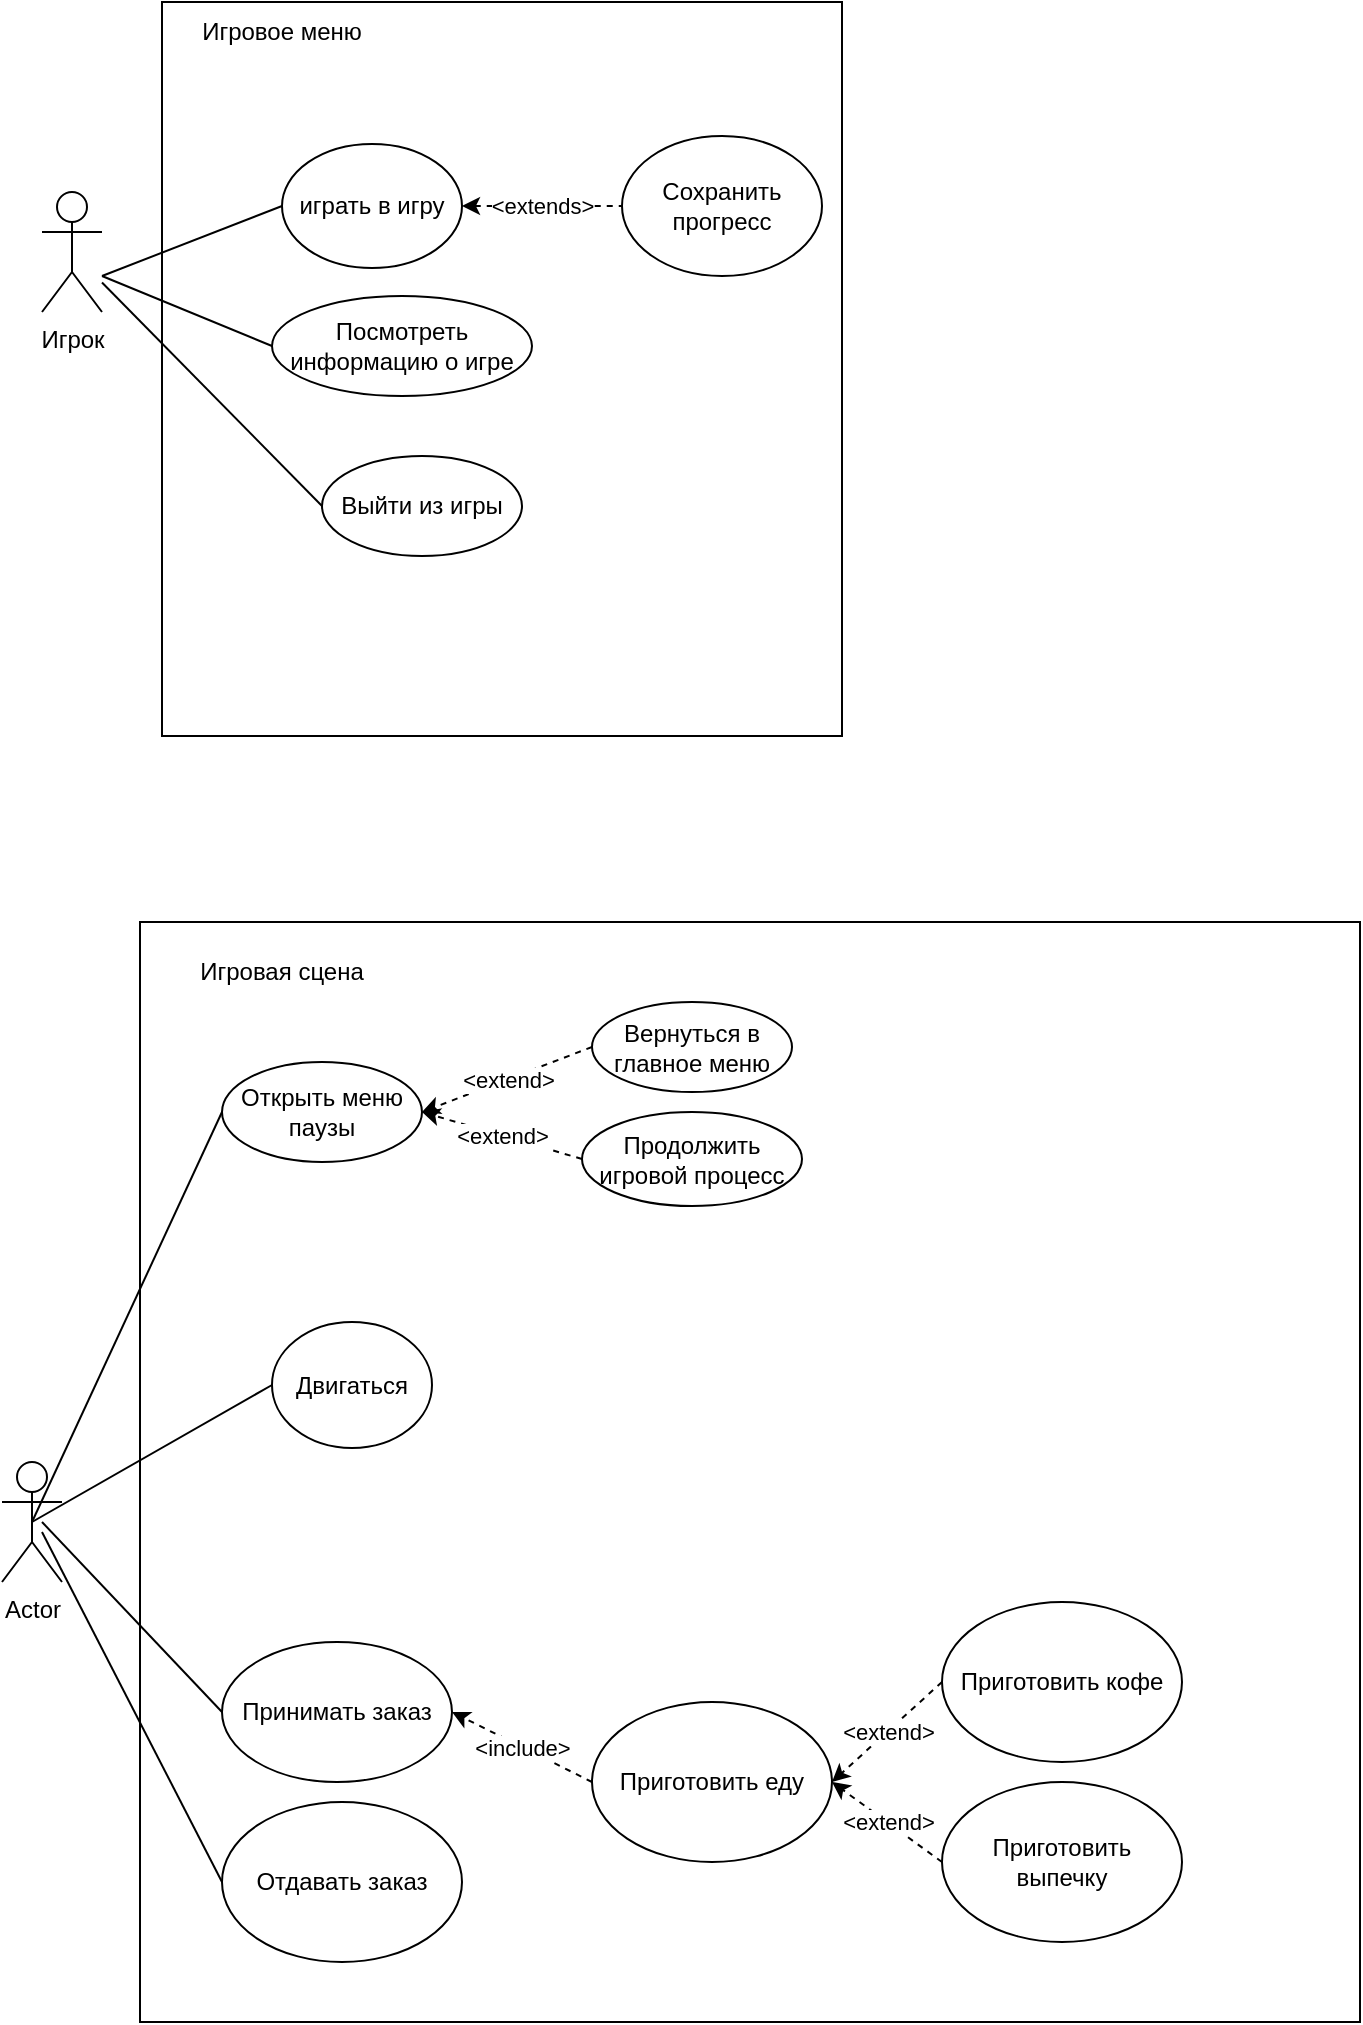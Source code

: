 <mxfile version="20.4.0" type="github" pages="3">
  <diagram id="C5RBs43oDa-KdzZeNtuy" name="Use-case">
    <mxGraphModel dx="1422" dy="794" grid="1" gridSize="10" guides="1" tooltips="1" connect="1" arrows="1" fold="1" page="1" pageScale="1" pageWidth="827" pageHeight="1169" math="0" shadow="0">
      <root>
        <mxCell id="WIyWlLk6GJQsqaUBKTNV-0" />
        <mxCell id="WIyWlLk6GJQsqaUBKTNV-1" parent="WIyWlLk6GJQsqaUBKTNV-0" />
        <mxCell id="Ne8jfRfgvsVxdE2lcxMV-0" value="Игрок" style="shape=umlActor;verticalLabelPosition=bottom;verticalAlign=top;html=1;outlineConnect=0;" parent="WIyWlLk6GJQsqaUBKTNV-1" vertex="1">
          <mxGeometry x="60" y="125" width="30" height="60" as="geometry" />
        </mxCell>
        <mxCell id="90OTyeDiw46A_I_kzMiP-0" value="" style="rounded=0;whiteSpace=wrap;html=1;" parent="WIyWlLk6GJQsqaUBKTNV-1" vertex="1">
          <mxGeometry x="120" y="30" width="340" height="367" as="geometry" />
        </mxCell>
        <mxCell id="90OTyeDiw46A_I_kzMiP-1" value="Игровое меню" style="text;html=1;strokeColor=none;fillColor=none;align=center;verticalAlign=middle;whiteSpace=wrap;rounded=0;" parent="WIyWlLk6GJQsqaUBKTNV-1" vertex="1">
          <mxGeometry x="120" y="30" width="120" height="30" as="geometry" />
        </mxCell>
        <mxCell id="90OTyeDiw46A_I_kzMiP-2" value="играть в игру" style="ellipse;whiteSpace=wrap;html=1;" parent="WIyWlLk6GJQsqaUBKTNV-1" vertex="1">
          <mxGeometry x="180" y="101" width="90" height="62" as="geometry" />
        </mxCell>
        <mxCell id="90OTyeDiw46A_I_kzMiP-3" value="&amp;lt;extends&amp;gt;" style="endArrow=none;html=1;rounded=0;exitX=1;exitY=0.5;exitDx=0;exitDy=0;dashed=1;endFill=0;startArrow=classic;startFill=1;" parent="WIyWlLk6GJQsqaUBKTNV-1" source="90OTyeDiw46A_I_kzMiP-2" target="90OTyeDiw46A_I_kzMiP-4" edge="1">
          <mxGeometry width="50" height="50" relative="1" as="geometry">
            <mxPoint x="380" y="247" as="sourcePoint" />
            <mxPoint x="430" y="197" as="targetPoint" />
          </mxGeometry>
        </mxCell>
        <mxCell id="90OTyeDiw46A_I_kzMiP-4" value="Сохранить прогресс" style="ellipse;whiteSpace=wrap;html=1;" parent="WIyWlLk6GJQsqaUBKTNV-1" vertex="1">
          <mxGeometry x="350" y="97" width="100" height="70" as="geometry" />
        </mxCell>
        <mxCell id="90OTyeDiw46A_I_kzMiP-5" value="Выйти из игры" style="ellipse;whiteSpace=wrap;html=1;" parent="WIyWlLk6GJQsqaUBKTNV-1" vertex="1">
          <mxGeometry x="200" y="257" width="100" height="50" as="geometry" />
        </mxCell>
        <mxCell id="Qqe8NDLmLsVqNLctiIEd-0" value="" style="endArrow=none;html=1;rounded=0;entryX=0;entryY=0.5;entryDx=0;entryDy=0;endFill=0;" parent="WIyWlLk6GJQsqaUBKTNV-1" source="Ne8jfRfgvsVxdE2lcxMV-0" target="90OTyeDiw46A_I_kzMiP-5" edge="1">
          <mxGeometry width="50" height="50" relative="1" as="geometry">
            <mxPoint x="250" y="247" as="sourcePoint" />
            <mxPoint x="300" y="197" as="targetPoint" />
          </mxGeometry>
        </mxCell>
        <mxCell id="Qqe8NDLmLsVqNLctiIEd-3" value="" style="endArrow=none;html=1;rounded=0;entryX=0;entryY=0.5;entryDx=0;entryDy=0;" parent="WIyWlLk6GJQsqaUBKTNV-1" target="90OTyeDiw46A_I_kzMiP-2" edge="1">
          <mxGeometry width="50" height="50" relative="1" as="geometry">
            <mxPoint x="90" y="167" as="sourcePoint" />
            <mxPoint x="300" y="197" as="targetPoint" />
          </mxGeometry>
        </mxCell>
        <mxCell id="Qqe8NDLmLsVqNLctiIEd-4" value="Посмотреть информацию о игре" style="ellipse;whiteSpace=wrap;html=1;" parent="WIyWlLk6GJQsqaUBKTNV-1" vertex="1">
          <mxGeometry x="175" y="177" width="130" height="50" as="geometry" />
        </mxCell>
        <mxCell id="Qqe8NDLmLsVqNLctiIEd-5" value="" style="endArrow=none;html=1;rounded=0;entryX=0;entryY=0.5;entryDx=0;entryDy=0;" parent="WIyWlLk6GJQsqaUBKTNV-1" target="Qqe8NDLmLsVqNLctiIEd-4" edge="1">
          <mxGeometry width="50" height="50" relative="1" as="geometry">
            <mxPoint x="90" y="167" as="sourcePoint" />
            <mxPoint x="300" y="187" as="targetPoint" />
          </mxGeometry>
        </mxCell>
        <mxCell id="Qqe8NDLmLsVqNLctiIEd-6" value="Actor" style="shape=umlActor;verticalLabelPosition=bottom;verticalAlign=top;html=1;outlineConnect=0;" parent="WIyWlLk6GJQsqaUBKTNV-1" vertex="1">
          <mxGeometry x="40" y="760" width="30" height="60" as="geometry" />
        </mxCell>
        <mxCell id="Qqe8NDLmLsVqNLctiIEd-7" value="" style="rounded=0;whiteSpace=wrap;html=1;" parent="WIyWlLk6GJQsqaUBKTNV-1" vertex="1">
          <mxGeometry x="109" y="490" width="610" height="550" as="geometry" />
        </mxCell>
        <mxCell id="Qqe8NDLmLsVqNLctiIEd-8" value="Игровая сцена" style="text;html=1;strokeColor=none;fillColor=none;align=center;verticalAlign=middle;whiteSpace=wrap;rounded=0;" parent="WIyWlLk6GJQsqaUBKTNV-1" vertex="1">
          <mxGeometry x="130" y="500" width="100" height="30" as="geometry" />
        </mxCell>
        <mxCell id="Qqe8NDLmLsVqNLctiIEd-10" value="Открыть меню паузы" style="ellipse;whiteSpace=wrap;html=1;" parent="WIyWlLk6GJQsqaUBKTNV-1" vertex="1">
          <mxGeometry x="150" y="560" width="100" height="50" as="geometry" />
        </mxCell>
        <mxCell id="Qqe8NDLmLsVqNLctiIEd-11" value="Продолжить игровой процесс" style="ellipse;whiteSpace=wrap;html=1;" parent="WIyWlLk6GJQsqaUBKTNV-1" vertex="1">
          <mxGeometry x="330" y="585" width="110" height="47" as="geometry" />
        </mxCell>
        <mxCell id="Qqe8NDLmLsVqNLctiIEd-12" value="Вернуться в главное меню" style="ellipse;whiteSpace=wrap;html=1;" parent="WIyWlLk6GJQsqaUBKTNV-1" vertex="1">
          <mxGeometry x="335" y="530" width="100" height="45" as="geometry" />
        </mxCell>
        <mxCell id="Qqe8NDLmLsVqNLctiIEd-13" value="Двигаться" style="ellipse;whiteSpace=wrap;html=1;" parent="WIyWlLk6GJQsqaUBKTNV-1" vertex="1">
          <mxGeometry x="175" y="690" width="80" height="63" as="geometry" />
        </mxCell>
        <mxCell id="Qqe8NDLmLsVqNLctiIEd-17" value="Принимать заказ" style="ellipse;whiteSpace=wrap;html=1;" parent="WIyWlLk6GJQsqaUBKTNV-1" vertex="1">
          <mxGeometry x="150" y="850" width="115" height="70" as="geometry" />
        </mxCell>
        <mxCell id="Qqe8NDLmLsVqNLctiIEd-20" value="Отдавать заказ" style="ellipse;whiteSpace=wrap;html=1;" parent="WIyWlLk6GJQsqaUBKTNV-1" vertex="1">
          <mxGeometry x="150" y="930" width="120" height="80" as="geometry" />
        </mxCell>
        <mxCell id="Qqe8NDLmLsVqNLctiIEd-21" value="Приготовить еду" style="ellipse;whiteSpace=wrap;html=1;" parent="WIyWlLk6GJQsqaUBKTNV-1" vertex="1">
          <mxGeometry x="335" y="880" width="120" height="80" as="geometry" />
        </mxCell>
        <mxCell id="Qqe8NDLmLsVqNLctiIEd-22" value="Приготовить кофе" style="ellipse;whiteSpace=wrap;html=1;" parent="WIyWlLk6GJQsqaUBKTNV-1" vertex="1">
          <mxGeometry x="510" y="830" width="120" height="80" as="geometry" />
        </mxCell>
        <mxCell id="Qqe8NDLmLsVqNLctiIEd-23" value="Приготовить выпечку" style="ellipse;whiteSpace=wrap;html=1;" parent="WIyWlLk6GJQsqaUBKTNV-1" vertex="1">
          <mxGeometry x="510" y="920" width="120" height="80" as="geometry" />
        </mxCell>
        <mxCell id="Qqe8NDLmLsVqNLctiIEd-29" value="&amp;lt;extend&amp;gt;" style="endArrow=classic;html=1;rounded=0;dashed=1;entryX=1;entryY=0.5;entryDx=0;entryDy=0;exitX=0;exitY=0.5;exitDx=0;exitDy=0;" parent="WIyWlLk6GJQsqaUBKTNV-1" source="Qqe8NDLmLsVqNLctiIEd-12" target="Qqe8NDLmLsVqNLctiIEd-10" edge="1">
          <mxGeometry width="50" height="50" relative="1" as="geometry">
            <mxPoint x="360" y="610" as="sourcePoint" />
            <mxPoint x="410" y="560" as="targetPoint" />
          </mxGeometry>
        </mxCell>
        <mxCell id="Qqe8NDLmLsVqNLctiIEd-31" value="&amp;lt;extend&amp;gt;" style="endArrow=classic;html=1;rounded=0;dashed=1;entryX=1;entryY=0.5;entryDx=0;entryDy=0;exitX=0;exitY=0.5;exitDx=0;exitDy=0;" parent="WIyWlLk6GJQsqaUBKTNV-1" source="Qqe8NDLmLsVqNLctiIEd-11" target="Qqe8NDLmLsVqNLctiIEd-10" edge="1">
          <mxGeometry width="50" height="50" relative="1" as="geometry">
            <mxPoint x="340" y="700" as="sourcePoint" />
            <mxPoint x="390" y="650" as="targetPoint" />
          </mxGeometry>
        </mxCell>
        <mxCell id="Qqe8NDLmLsVqNLctiIEd-35" value="&amp;lt;extend&amp;gt;" style="endArrow=classic;html=1;rounded=0;dashed=1;exitX=0;exitY=0.5;exitDx=0;exitDy=0;entryX=1;entryY=0.5;entryDx=0;entryDy=0;" parent="WIyWlLk6GJQsqaUBKTNV-1" source="Qqe8NDLmLsVqNLctiIEd-22" target="Qqe8NDLmLsVqNLctiIEd-21" edge="1">
          <mxGeometry width="50" height="50" relative="1" as="geometry">
            <mxPoint x="360" y="940" as="sourcePoint" />
            <mxPoint x="410" y="890" as="targetPoint" />
          </mxGeometry>
        </mxCell>
        <mxCell id="Qqe8NDLmLsVqNLctiIEd-36" value="&amp;lt;extend&amp;gt;" style="endArrow=classic;html=1;rounded=0;dashed=1;exitX=0;exitY=0.5;exitDx=0;exitDy=0;entryX=1;entryY=0.5;entryDx=0;entryDy=0;" parent="WIyWlLk6GJQsqaUBKTNV-1" source="Qqe8NDLmLsVqNLctiIEd-23" target="Qqe8NDLmLsVqNLctiIEd-21" edge="1">
          <mxGeometry width="50" height="50" relative="1" as="geometry">
            <mxPoint x="360" y="940" as="sourcePoint" />
            <mxPoint x="410" y="890" as="targetPoint" />
          </mxGeometry>
        </mxCell>
        <mxCell id="Qqe8NDLmLsVqNLctiIEd-37" value="&amp;lt;include&amp;gt;" style="endArrow=classic;html=1;rounded=0;dashed=1;exitX=0;exitY=0.5;exitDx=0;exitDy=0;entryX=1;entryY=0.5;entryDx=0;entryDy=0;" parent="WIyWlLk6GJQsqaUBKTNV-1" source="Qqe8NDLmLsVqNLctiIEd-21" target="Qqe8NDLmLsVqNLctiIEd-17" edge="1">
          <mxGeometry width="50" height="50" relative="1" as="geometry">
            <mxPoint x="360" y="940" as="sourcePoint" />
            <mxPoint x="410" y="890" as="targetPoint" />
          </mxGeometry>
        </mxCell>
        <mxCell id="Qqe8NDLmLsVqNLctiIEd-40" value="" style="endArrow=none;html=1;rounded=0;exitX=0.5;exitY=0.5;exitDx=0;exitDy=0;exitPerimeter=0;entryX=0;entryY=0.5;entryDx=0;entryDy=0;" parent="WIyWlLk6GJQsqaUBKTNV-1" source="Qqe8NDLmLsVqNLctiIEd-6" target="Qqe8NDLmLsVqNLctiIEd-10" edge="1">
          <mxGeometry width="50" height="50" relative="1" as="geometry">
            <mxPoint x="420" y="840" as="sourcePoint" />
            <mxPoint x="470" y="790" as="targetPoint" />
          </mxGeometry>
        </mxCell>
        <mxCell id="Qqe8NDLmLsVqNLctiIEd-41" value="" style="endArrow=none;html=1;rounded=0;exitX=0.5;exitY=0.5;exitDx=0;exitDy=0;exitPerimeter=0;entryX=0;entryY=0.5;entryDx=0;entryDy=0;" parent="WIyWlLk6GJQsqaUBKTNV-1" source="Qqe8NDLmLsVqNLctiIEd-6" target="Qqe8NDLmLsVqNLctiIEd-13" edge="1">
          <mxGeometry width="50" height="50" relative="1" as="geometry">
            <mxPoint x="420" y="840" as="sourcePoint" />
            <mxPoint x="470" y="790" as="targetPoint" />
          </mxGeometry>
        </mxCell>
        <mxCell id="Qqe8NDLmLsVqNLctiIEd-42" value="" style="endArrow=none;html=1;rounded=0;entryX=0;entryY=0.5;entryDx=0;entryDy=0;" parent="WIyWlLk6GJQsqaUBKTNV-1" target="Qqe8NDLmLsVqNLctiIEd-17" edge="1">
          <mxGeometry width="50" height="50" relative="1" as="geometry">
            <mxPoint x="60" y="790" as="sourcePoint" />
            <mxPoint x="470" y="790" as="targetPoint" />
          </mxGeometry>
        </mxCell>
        <mxCell id="Qqe8NDLmLsVqNLctiIEd-43" value="" style="endArrow=none;html=1;rounded=0;entryX=0;entryY=0.5;entryDx=0;entryDy=0;" parent="WIyWlLk6GJQsqaUBKTNV-1" target="Qqe8NDLmLsVqNLctiIEd-20" edge="1">
          <mxGeometry width="50" height="50" relative="1" as="geometry">
            <mxPoint x="60" y="795" as="sourcePoint" />
            <mxPoint x="110" y="745" as="targetPoint" />
          </mxGeometry>
        </mxCell>
      </root>
    </mxGraphModel>
  </diagram>
  <diagram id="HnUnrX7rn5Hr6e7uyCX0" name="Диаграмма последовательностей">
    <mxGraphModel dx="1422" dy="794" grid="1" gridSize="10" guides="1" tooltips="1" connect="1" arrows="1" fold="1" page="1" pageScale="1" pageWidth="827" pageHeight="1169" math="0" shadow="0">
      <root>
        <mxCell id="0" />
        <mxCell id="1" parent="0" />
        <mxCell id="hGnPdzImt7GURPPLnv8p-1" value="player: Player" style="rounded=0;whiteSpace=wrap;html=1;" parent="1" vertex="1">
          <mxGeometry x="90" y="10" width="100" height="50" as="geometry" />
        </mxCell>
        <mxCell id="hGnPdzImt7GURPPLnv8p-2" value="gui: GameMenu" style="rounded=0;whiteSpace=wrap;html=1;" parent="1" vertex="1">
          <mxGeometry x="310" y="10" width="120" height="50" as="geometry" />
        </mxCell>
        <mxCell id="hGnPdzImt7GURPPLnv8p-3" value="data: Provider" style="rounded=0;whiteSpace=wrap;html=1;" parent="1" vertex="1">
          <mxGeometry x="827" y="10" width="120" height="50" as="geometry" />
        </mxCell>
        <mxCell id="hGnPdzImt7GURPPLnv8p-5" value="" style="endArrow=none;dashed=1;html=1;rounded=0;entryX=0.5;entryY=1;entryDx=0;entryDy=0;" parent="1" target="hGnPdzImt7GURPPLnv8p-1" edge="1">
          <mxGeometry width="50" height="50" relative="1" as="geometry">
            <mxPoint x="140" y="720" as="sourcePoint" />
            <mxPoint x="440" y="280" as="targetPoint" />
          </mxGeometry>
        </mxCell>
        <mxCell id="hGnPdzImt7GURPPLnv8p-6" value="" style="endArrow=none;dashed=1;html=1;rounded=0;entryX=0.5;entryY=1;entryDx=0;entryDy=0;startArrow=none;" parent="1" source="hGnPdzImt7GURPPLnv8p-10" edge="1">
          <mxGeometry width="50" height="50" relative="1" as="geometry">
            <mxPoint x="886.5" y="510" as="sourcePoint" />
            <mxPoint x="886.5" y="60" as="targetPoint" />
          </mxGeometry>
        </mxCell>
        <mxCell id="hGnPdzImt7GURPPLnv8p-7" value="" style="endArrow=none;dashed=1;html=1;rounded=0;entryX=0.5;entryY=1;entryDx=0;entryDy=0;" parent="1" target="hGnPdzImt7GURPPLnv8p-2" edge="1">
          <mxGeometry width="50" height="50" relative="1" as="geometry">
            <mxPoint x="370" y="710" as="sourcePoint" />
            <mxPoint x="369.5" y="70" as="targetPoint" />
          </mxGeometry>
        </mxCell>
        <mxCell id="hGnPdzImt7GURPPLnv8p-8" value="" style="rounded=0;whiteSpace=wrap;html=1;" parent="1" vertex="1">
          <mxGeometry x="125" y="80" width="30" height="400" as="geometry" />
        </mxCell>
        <mxCell id="hGnPdzImt7GURPPLnv8p-10" value="" style="rounded=0;whiteSpace=wrap;html=1;" parent="1" vertex="1">
          <mxGeometry x="877" y="160" width="20" height="50" as="geometry" />
        </mxCell>
        <mxCell id="hGnPdzImt7GURPPLnv8p-11" value="" style="endArrow=none;dashed=1;html=1;rounded=0;entryX=0.5;entryY=1;entryDx=0;entryDy=0;startArrow=none;" parent="1" source="wieTnfwfSt6Gf1IbfCgy-33" target="hGnPdzImt7GURPPLnv8p-10" edge="1">
          <mxGeometry width="50" height="50" relative="1" as="geometry">
            <mxPoint x="887" y="620" as="sourcePoint" />
            <mxPoint x="886.5" y="60" as="targetPoint" />
          </mxGeometry>
        </mxCell>
        <mxCell id="hGnPdzImt7GURPPLnv8p-13" value="" style="rounded=0;whiteSpace=wrap;html=1;" parent="1" vertex="1">
          <mxGeometry x="360" y="90" width="20" height="350" as="geometry" />
        </mxCell>
        <mxCell id="hGnPdzImt7GURPPLnv8p-14" value="1.1: InitMain()" style="endArrow=classic;html=1;rounded=0;edgeStyle=orthogonalEdgeStyle;" parent="1" target="hGnPdzImt7GURPPLnv8p-13" edge="1">
          <mxGeometry width="50" height="50" relative="1" as="geometry">
            <mxPoint x="380" y="125" as="sourcePoint" />
            <mxPoint x="300" y="230" as="targetPoint" />
            <Array as="points">
              <mxPoint x="380" y="125" />
              <mxPoint x="410" y="125" />
              <mxPoint x="410" y="145" />
            </Array>
          </mxGeometry>
        </mxCell>
        <mxCell id="wieTnfwfSt6Gf1IbfCgy-6" value="&amp;nbsp;LoadNewGame()" style="endArrow=classic;html=1;rounded=0;entryX=0.957;entryY=0.18;entryDx=0;entryDy=0;entryPerimeter=0;exitX=-0.014;exitY=0.587;exitDx=0;exitDy=0;exitPerimeter=0;" parent="1" source="wieTnfwfSt6Gf1IbfCgy-5" target="wieTnfwfSt6Gf1IbfCgy-38" edge="1">
          <mxGeometry y="1" width="50" height="50" relative="1" as="geometry">
            <mxPoint x="860" y="519.29" as="sourcePoint" />
            <mxPoint x="740" y="519.29" as="targetPoint" />
            <mxPoint as="offset" />
          </mxGeometry>
        </mxCell>
        <mxCell id="wieTnfwfSt6Gf1IbfCgy-9" value="" style="endArrow=classic;html=1;rounded=0;exitX=1;exitY=0.196;exitDx=0;exitDy=0;exitPerimeter=0;entryX=-0.083;entryY=0.198;entryDx=0;entryDy=0;entryPerimeter=0;" parent="1" source="hGnPdzImt7GURPPLnv8p-8" target="hGnPdzImt7GURPPLnv8p-13" edge="1">
          <mxGeometry width="50" height="50" relative="1" as="geometry">
            <mxPoint x="170" y="160" as="sourcePoint" />
            <mxPoint x="340" y="170" as="targetPoint" />
          </mxGeometry>
        </mxCell>
        <mxCell id="wieTnfwfSt6Gf1IbfCgy-10" value="ClickOnInformationButtom" style="edgeLabel;html=1;align=center;verticalAlign=middle;resizable=0;points=[];" parent="wieTnfwfSt6Gf1IbfCgy-9" vertex="1" connectable="0">
          <mxGeometry x="-0.335" y="3" relative="1" as="geometry">
            <mxPoint x="26" y="-4" as="offset" />
          </mxGeometry>
        </mxCell>
        <mxCell id="wieTnfwfSt6Gf1IbfCgy-15" value="gui: InfotmationAboutGame" style="rounded=0;whiteSpace=wrap;html=1;fillStyle=auto;" parent="1" vertex="1">
          <mxGeometry x="460" y="10" width="150" height="50" as="geometry" />
        </mxCell>
        <mxCell id="wieTnfwfSt6Gf1IbfCgy-16" value="gui: GameInterface" style="rounded=0;whiteSpace=wrap;html=1;fillStyle=auto;" parent="1" vertex="1">
          <mxGeometry x="640" y="10" width="150" height="50" as="geometry" />
        </mxCell>
        <mxCell id="wieTnfwfSt6Gf1IbfCgy-17" value="" style="endArrow=none;dashed=1;html=1;rounded=0;entryX=0.5;entryY=1;entryDx=0;entryDy=0;startArrow=none;" parent="1" source="wieTnfwfSt6Gf1IbfCgy-38" target="wieTnfwfSt6Gf1IbfCgy-16" edge="1">
          <mxGeometry width="50" height="50" relative="1" as="geometry">
            <mxPoint x="720" y="720" as="sourcePoint" />
            <mxPoint x="620" y="200" as="targetPoint" />
          </mxGeometry>
        </mxCell>
        <mxCell id="wieTnfwfSt6Gf1IbfCgy-18" value="" style="endArrow=none;dashed=1;html=1;rounded=0;entryX=0.5;entryY=1;entryDx=0;entryDy=0;startArrow=none;" parent="1" source="wieTnfwfSt6Gf1IbfCgy-19" target="wieTnfwfSt6Gf1IbfCgy-15" edge="1">
          <mxGeometry width="50" height="50" relative="1" as="geometry">
            <mxPoint x="535" y="520.762" as="sourcePoint" />
            <mxPoint x="620" y="230" as="targetPoint" />
          </mxGeometry>
        </mxCell>
        <mxCell id="wieTnfwfSt6Gf1IbfCgy-19" value="" style="rounded=0;whiteSpace=wrap;html=1;fillStyle=auto;" parent="1" vertex="1">
          <mxGeometry x="525" y="195" width="20" height="100" as="geometry" />
        </mxCell>
        <mxCell id="wieTnfwfSt6Gf1IbfCgy-20" value="" style="endArrow=none;dashed=1;html=1;rounded=0;entryX=0.5;entryY=1;entryDx=0;entryDy=0;" parent="1" target="wieTnfwfSt6Gf1IbfCgy-19" edge="1">
          <mxGeometry width="50" height="50" relative="1" as="geometry">
            <mxPoint x="535" y="720" as="sourcePoint" />
            <mxPoint x="535" y="60" as="targetPoint" />
          </mxGeometry>
        </mxCell>
        <mxCell id="wieTnfwfSt6Gf1IbfCgy-12" value="onInformationButtomPressed" style="endArrow=classic;html=1;rounded=0;exitX=0.995;exitY=0.245;exitDx=0;exitDy=0;entryX=0;entryY=0.25;entryDx=0;entryDy=0;exitPerimeter=0;" parent="1" source="hGnPdzImt7GURPPLnv8p-13" target="hGnPdzImt7GURPPLnv8p-10" edge="1">
          <mxGeometry width="50" height="50" relative="1" as="geometry">
            <mxPoint x="390" y="190" as="sourcePoint" />
            <mxPoint x="870" y="178" as="targetPoint" />
            <mxPoint as="offset" />
          </mxGeometry>
        </mxCell>
        <mxCell id="wieTnfwfSt6Gf1IbfCgy-21" value="" style="endArrow=classic;html=1;rounded=0;exitX=0;exitY=0.796;exitDx=0;exitDy=0;entryX=1.049;entryY=0.05;entryDx=0;entryDy=0;entryPerimeter=0;exitPerimeter=0;dashed=1;" parent="1" source="hGnPdzImt7GURPPLnv8p-10" target="wieTnfwfSt6Gf1IbfCgy-19" edge="1">
          <mxGeometry width="50" height="50" relative="1" as="geometry">
            <mxPoint x="870" y="200" as="sourcePoint" />
            <mxPoint x="540" y="210" as="targetPoint" />
          </mxGeometry>
        </mxCell>
        <mxCell id="wieTnfwfSt6Gf1IbfCgy-22" value="UpdateGUI" style="edgeLabel;html=1;align=center;verticalAlign=middle;resizable=0;points=[];" parent="wieTnfwfSt6Gf1IbfCgy-21" vertex="1" connectable="0">
          <mxGeometry x="-0.19" y="4" relative="1" as="geometry">
            <mxPoint x="-73" as="offset" />
          </mxGeometry>
        </mxCell>
        <mxCell id="wieTnfwfSt6Gf1IbfCgy-23" value="ClickOnCloseButtom" style="endArrow=classic;html=1;rounded=0;exitX=0.99;exitY=0.368;exitDx=0;exitDy=0;exitPerimeter=0;entryX=-0.014;entryY=0.338;entryDx=0;entryDy=0;entryPerimeter=0;" parent="1" source="hGnPdzImt7GURPPLnv8p-8" target="wieTnfwfSt6Gf1IbfCgy-19" edge="1">
          <mxGeometry x="-0.131" y="10" width="50" height="50" relative="1" as="geometry">
            <mxPoint x="160" y="230" as="sourcePoint" />
            <mxPoint x="520" y="230" as="targetPoint" />
            <mxPoint as="offset" />
          </mxGeometry>
        </mxCell>
        <mxCell id="wieTnfwfSt6Gf1IbfCgy-24" value="OnCloseButtomPressed" style="endArrow=classic;html=1;rounded=0;exitX=0.936;exitY=0.448;exitDx=0;exitDy=0;exitPerimeter=0;entryX=-0.088;entryY=0.081;entryDx=0;entryDy=0;entryPerimeter=0;" parent="1" source="wieTnfwfSt6Gf1IbfCgy-19" target="wieTnfwfSt6Gf1IbfCgy-33" edge="1">
          <mxGeometry width="50" height="50" relative="1" as="geometry">
            <mxPoint x="400" y="250" as="sourcePoint" />
            <mxPoint x="860" y="250" as="targetPoint" />
          </mxGeometry>
        </mxCell>
        <mxCell id="wieTnfwfSt6Gf1IbfCgy-25" value="Update GUI" style="endArrow=classic;html=1;rounded=0;entryX=1.041;entryY=0.484;entryDx=0;entryDy=0;entryPerimeter=0;dashed=1;" parent="1" target="hGnPdzImt7GURPPLnv8p-13" edge="1">
          <mxGeometry width="50" height="50" relative="1" as="geometry">
            <mxPoint x="877" y="260" as="sourcePoint" />
            <mxPoint x="477" y="260" as="targetPoint" />
          </mxGeometry>
        </mxCell>
        <mxCell id="wieTnfwfSt6Gf1IbfCgy-27" value="ClickOnStartGameButtom" style="endArrow=classic;html=1;rounded=0;entryX=-0.05;entryY=0.659;entryDx=0;entryDy=0;entryPerimeter=0;exitX=0.997;exitY=0.6;exitDx=0;exitDy=0;exitPerimeter=0;" parent="1" source="hGnPdzImt7GURPPLnv8p-8" target="hGnPdzImt7GURPPLnv8p-13" edge="1">
          <mxGeometry width="50" height="50" relative="1" as="geometry">
            <mxPoint x="160" y="320" as="sourcePoint" />
            <mxPoint x="330" y="410" as="targetPoint" />
          </mxGeometry>
        </mxCell>
        <mxCell id="wieTnfwfSt6Gf1IbfCgy-29" value="OnStartGameButtomPressed" style="endArrow=classic;html=1;rounded=0;entryX=-0.067;entryY=0.092;entryDx=0;entryDy=0;entryPerimeter=0;" parent="1" target="wieTnfwfSt6Gf1IbfCgy-5" edge="1">
          <mxGeometry width="50" height="50" relative="1" as="geometry">
            <mxPoint x="380" y="339.64" as="sourcePoint" />
            <mxPoint x="830" y="339.64" as="targetPoint" />
          </mxGeometry>
        </mxCell>
        <mxCell id="wieTnfwfSt6Gf1IbfCgy-31" value="LoadGameWithRecorders()" style="endArrow=classic;html=1;rounded=0;exitX=-0.043;exitY=0.908;exitDx=0;exitDy=0;exitPerimeter=0;entryX=0.976;entryY=0.663;entryDx=0;entryDy=0;entryPerimeter=0;" parent="1" source="wieTnfwfSt6Gf1IbfCgy-5" target="wieTnfwfSt6Gf1IbfCgy-38" edge="1">
          <mxGeometry width="50" height="50" relative="1" as="geometry">
            <mxPoint x="860" y="600" as="sourcePoint" />
            <mxPoint x="730" y="600" as="targetPoint" />
            <mxPoint as="offset" />
          </mxGeometry>
        </mxCell>
        <mxCell id="wieTnfwfSt6Gf1IbfCgy-32" value="Запуск приложения" style="text;html=1;strokeColor=none;fillColor=none;align=center;verticalAlign=middle;whiteSpace=wrap;rounded=0;fillStyle=auto;" parent="1" vertex="1">
          <mxGeometry x="20" y="10" width="40" height="30" as="geometry" />
        </mxCell>
        <mxCell id="wieTnfwfSt6Gf1IbfCgy-33" value="" style="rounded=0;whiteSpace=wrap;html=1;fillStyle=auto;" parent="1" vertex="1">
          <mxGeometry x="877" y="235" width="20" height="60" as="geometry" />
        </mxCell>
        <mxCell id="wieTnfwfSt6Gf1IbfCgy-34" value="" style="endArrow=none;dashed=1;html=1;rounded=0;entryX=0.5;entryY=1;entryDx=0;entryDy=0;" parent="1" target="wieTnfwfSt6Gf1IbfCgy-33" edge="1">
          <mxGeometry width="50" height="50" relative="1" as="geometry">
            <mxPoint x="887" y="620" as="sourcePoint" />
            <mxPoint x="886" y="220" as="targetPoint" />
            <Array as="points">
              <mxPoint x="887" y="350" />
            </Array>
          </mxGeometry>
        </mxCell>
        <mxCell id="wieTnfwfSt6Gf1IbfCgy-5" value="" style="rounded=0;whiteSpace=wrap;html=1;fillStyle=auto;" parent="1" vertex="1">
          <mxGeometry x="877" y="310" width="20" height="320" as="geometry" />
        </mxCell>
        <mxCell id="wieTnfwfSt6Gf1IbfCgy-37" value="GameStartedCheck()" style="endArrow=classic;html=1;rounded=0;edgeStyle=orthogonalEdgeStyle;" parent="1" target="wieTnfwfSt6Gf1IbfCgy-5" edge="1">
          <mxGeometry x="-0.101" y="-60" width="50" height="50" relative="1" as="geometry">
            <mxPoint x="874" y="400" as="sourcePoint" />
            <mxPoint x="810" y="420" as="targetPoint" />
            <Array as="points">
              <mxPoint x="840" y="400" />
              <mxPoint x="840" y="429" />
            </Array>
            <mxPoint as="offset" />
          </mxGeometry>
        </mxCell>
        <mxCell id="wieTnfwfSt6Gf1IbfCgy-38" value="" style="rounded=0;whiteSpace=wrap;html=1;fillStyle=auto;" parent="1" vertex="1">
          <mxGeometry x="705" y="460" width="20" height="210" as="geometry" />
        </mxCell>
        <mxCell id="wieTnfwfSt6Gf1IbfCgy-39" value="" style="endArrow=none;dashed=1;html=1;rounded=0;entryX=0.5;entryY=1;entryDx=0;entryDy=0;" parent="1" target="wieTnfwfSt6Gf1IbfCgy-38" edge="1">
          <mxGeometry width="50" height="50" relative="1" as="geometry">
            <mxPoint x="715" y="740" as="sourcePoint" />
            <mxPoint x="715" y="60" as="targetPoint" />
          </mxGeometry>
        </mxCell>
        <mxCell id="wieTnfwfSt6Gf1IbfCgy-40" value="" style="rounded=0;whiteSpace=wrap;html=1;fillStyle=cross-hatch;" parent="1" vertex="1">
          <mxGeometry x="620" y="450" width="310" height="230" as="geometry" />
        </mxCell>
        <mxCell id="wieTnfwfSt6Gf1IbfCgy-41" value="" style="endArrow=none;dashed=1;html=1;rounded=0;entryX=1;entryY=0.5;entryDx=0;entryDy=0;exitX=0;exitY=0.5;exitDx=0;exitDy=0;" parent="1" source="wieTnfwfSt6Gf1IbfCgy-40" target="wieTnfwfSt6Gf1IbfCgy-40" edge="1">
          <mxGeometry width="50" height="50" relative="1" as="geometry">
            <mxPoint x="380" y="400" as="sourcePoint" />
            <mxPoint x="430" y="350" as="targetPoint" />
          </mxGeometry>
        </mxCell>
        <mxCell id="wieTnfwfSt6Gf1IbfCgy-42" value="alt" style="rounded=0;whiteSpace=wrap;html=1;fillStyle=auto;" parent="1" vertex="1">
          <mxGeometry x="620" y="450" width="60" height="30" as="geometry" />
        </mxCell>
        <mxCell id="wieTnfwfSt6Gf1IbfCgy-44" value="" style="endArrow=none;dashed=1;html=1;rounded=0;entryX=0;entryY=0.25;entryDx=0;entryDy=0;exitX=0;exitY=0;exitDx=230;exitDy=30;exitPerimeter=0;" parent="1" source="wieTnfwfSt6Gf1IbfCgy-2" target="wieTnfwfSt6Gf1IbfCgy-40" edge="1">
          <mxGeometry width="50" height="50" relative="1" as="geometry">
            <mxPoint x="380" y="400" as="sourcePoint" />
            <mxPoint x="430" y="350" as="targetPoint" />
          </mxGeometry>
        </mxCell>
        <mxCell id="wieTnfwfSt6Gf1IbfCgy-2" value="&lt;div style=&quot;text-align: left;&quot;&gt;&lt;span style=&quot;background-color: initial;&quot;&gt;Если найдена сохраненная ига:&lt;/span&gt;&lt;/div&gt;&lt;div style=&quot;text-align: left;&quot;&gt;&lt;span style=&quot;background-color: initial;&quot;&gt;&amp;nbsp; &amp;nbsp;-загрузить сцену с игрой&lt;/span&gt;&lt;/div&gt;&lt;div style=&quot;text-align: left;&quot;&gt;&lt;span style=&quot;background-color: initial;&quot;&gt;иначе&lt;/span&gt;&lt;/div&gt;&lt;div style=&quot;text-align: left;&quot;&gt;&lt;span style=&quot;background-color: initial;&quot;&gt;&amp;nbsp; -инициализировать GUI&lt;/span&gt;&lt;/div&gt;" style="shape=note;whiteSpace=wrap;html=1;backgroundOutline=1;darkOpacity=0.05;" parent="1" vertex="1">
          <mxGeometry x="330" y="480" width="230" height="100" as="geometry" />
        </mxCell>
      </root>
    </mxGraphModel>
  </diagram>
  <diagram id="kAyGYRpsHliowwp29N3m" name="Диаграмма активностей">
    <mxGraphModel dx="2249" dy="794" grid="1" gridSize="10" guides="1" tooltips="1" connect="1" arrows="1" fold="1" page="1" pageScale="1" pageWidth="827" pageHeight="1169" math="0" shadow="0">
      <root>
        <mxCell id="0" />
        <mxCell id="1" parent="0" />
        <mxCell id="Rbs2B3ZWBwc6GjYxgsf8-1" value="" style="endArrow=none;html=1;rounded=0;" parent="1" edge="1">
          <mxGeometry width="50" height="50" relative="1" as="geometry">
            <mxPoint x="340" y="1152.667" as="sourcePoint" />
            <mxPoint x="340" y="60" as="targetPoint" />
          </mxGeometry>
        </mxCell>
        <mxCell id="Rbs2B3ZWBwc6GjYxgsf8-2" value="" style="endArrow=none;html=1;rounded=0;" parent="1" edge="1">
          <mxGeometry width="50" height="50" relative="1" as="geometry">
            <mxPoint x="-200" y="80" as="sourcePoint" />
            <mxPoint x="730" y="80" as="targetPoint" />
          </mxGeometry>
        </mxCell>
        <mxCell id="Rbs2B3ZWBwc6GjYxgsf8-6" value="Вход в главное меню" style="rounded=1;whiteSpace=wrap;html=1;fillStyle=auto;" parent="1" vertex="1">
          <mxGeometry x="-150" y="140" width="120" height="60" as="geometry" />
        </mxCell>
        <mxCell id="Rbs2B3ZWBwc6GjYxgsf8-7" value="Проверка на сохраненную игру" style="rounded=1;whiteSpace=wrap;html=1;fillStyle=auto;" parent="1" vertex="1">
          <mxGeometry x="480" y="100" width="120" height="60" as="geometry" />
        </mxCell>
        <mxCell id="Rbs2B3ZWBwc6GjYxgsf8-9" value="Выбор действия" style="rhombus;whiteSpace=wrap;html=1;fillStyle=auto;fillColor=#FFFFFF;" parent="1" vertex="1">
          <mxGeometry x="-150" y="230" width="120" height="80" as="geometry" />
        </mxCell>
        <mxCell id="Rbs2B3ZWBwc6GjYxgsf8-10" value="Сохраненная игра найдена?" style="rhombus;whiteSpace=wrap;html=1;fillStyle=auto;fillColor=#FFFFFF;" parent="1" vertex="1">
          <mxGeometry x="440" y="180" width="200" height="80" as="geometry" />
        </mxCell>
        <mxCell id="yMgyob445lDI-vOfacz4-1" value="Посмотреть информацию об игре" style="rounded=1;whiteSpace=wrap;html=1;fillStyle=auto;fillColor=#FFFFFF;" parent="1" vertex="1">
          <mxGeometry x="-525" y="370" width="120" height="60" as="geometry" />
        </mxCell>
        <mxCell id="gBbNFH1kS-BxeGNoQgp4-1" value="Выйти из игры" style="rounded=1;whiteSpace=wrap;html=1;fillStyle=auto;fillColor=#FFFFFF;" parent="1" vertex="1">
          <mxGeometry x="200" y="380" width="120" height="60" as="geometry" />
        </mxCell>
        <mxCell id="gBbNFH1kS-BxeGNoQgp4-2" value="Начать играть" style="rounded=1;whiteSpace=wrap;html=1;fillStyle=auto;fillColor=#FFFFFF;" parent="1" vertex="1">
          <mxGeometry x="-150" y="380" width="120" height="60" as="geometry" />
        </mxCell>
        <mxCell id="BhjbUa6gCer2GmVKPZQr-1" value="" style="endArrow=classic;html=1;rounded=0;exitX=0.5;exitY=1;exitDx=0;exitDy=0;entryX=0.5;entryY=0;entryDx=0;entryDy=0;" parent="1" source="Rbs2B3ZWBwc6GjYxgsf8-6" target="Rbs2B3ZWBwc6GjYxgsf8-9" edge="1">
          <mxGeometry width="50" height="50" relative="1" as="geometry">
            <mxPoint x="180" y="340" as="sourcePoint" />
            <mxPoint x="230" y="290" as="targetPoint" />
          </mxGeometry>
        </mxCell>
        <mxCell id="BhjbUa6gCer2GmVKPZQr-2" value="" style="endArrow=classic;html=1;rounded=0;exitX=0.5;exitY=1;exitDx=0;exitDy=0;" parent="1" source="Rbs2B3ZWBwc6GjYxgsf8-9" target="gBbNFH1kS-BxeGNoQgp4-2" edge="1">
          <mxGeometry width="50" height="50" relative="1" as="geometry">
            <mxPoint x="180" y="340" as="sourcePoint" />
            <mxPoint x="230" y="290" as="targetPoint" />
          </mxGeometry>
        </mxCell>
        <mxCell id="BhjbUa6gCer2GmVKPZQr-8" value="" style="endArrow=classic;html=1;rounded=0;entryX=0.5;entryY=0;entryDx=0;entryDy=0;exitX=0.5;exitY=1;exitDx=0;exitDy=0;edgeStyle=orthogonalEdgeStyle;" parent="1" source="Rbs2B3ZWBwc6GjYxgsf8-9" target="yMgyob445lDI-vOfacz4-1" edge="1">
          <mxGeometry width="50" height="50" relative="1" as="geometry">
            <mxPoint x="-473" y="360" as="sourcePoint" />
            <mxPoint x="130" y="270" as="targetPoint" />
          </mxGeometry>
        </mxCell>
        <mxCell id="BhjbUa6gCer2GmVKPZQr-13" value="" style="endArrow=classic;html=1;rounded=0;exitX=0.5;exitY=1;exitDx=0;exitDy=0;" parent="1" source="gBbNFH1kS-BxeGNoQgp4-1" edge="1">
          <mxGeometry width="50" height="50" relative="1" as="geometry">
            <mxPoint x="260" y="400" as="sourcePoint" />
            <mxPoint x="260" y="1110" as="targetPoint" />
          </mxGeometry>
        </mxCell>
        <mxCell id="BhjbUa6gCer2GmVKPZQr-19" value="Загрузить игру с прогрессом" style="rounded=1;whiteSpace=wrap;html=1;fillStyle=auto;fillColor=#FFFFFF;" parent="1" vertex="1">
          <mxGeometry x="380" y="280" width="120" height="60" as="geometry" />
        </mxCell>
        <mxCell id="BhjbUa6gCer2GmVKPZQr-20" value="" style="endArrow=classic;html=1;rounded=0;exitX=0.5;exitY=1;exitDx=0;exitDy=0;entryX=0.5;entryY=0;entryDx=0;entryDy=0;" parent="1" source="Rbs2B3ZWBwc6GjYxgsf8-7" target="Rbs2B3ZWBwc6GjYxgsf8-10" edge="1">
          <mxGeometry width="50" height="50" relative="1" as="geometry">
            <mxPoint x="390" y="420" as="sourcePoint" />
            <mxPoint x="540" y="170" as="targetPoint" />
          </mxGeometry>
        </mxCell>
        <mxCell id="nrkIloPWHv2UjeMclcX8-1" value="Загрузить новую игру" style="rounded=1;whiteSpace=wrap;html=1;fillStyle=auto;fillColor=#FFFFFF;" parent="1" vertex="1">
          <mxGeometry x="580" y="280" width="120" height="60" as="geometry" />
        </mxCell>
        <mxCell id="FDwObH32U5-NVDw5QCR0-1" value="Да" style="endArrow=classic;html=1;rounded=0;exitX=0;exitY=0.5;exitDx=0;exitDy=0;entryX=0.5;entryY=0;entryDx=0;entryDy=0;" parent="1" source="Rbs2B3ZWBwc6GjYxgsf8-10" target="BhjbUa6gCer2GmVKPZQr-19" edge="1">
          <mxGeometry width="50" height="50" relative="1" as="geometry">
            <mxPoint x="390" y="400" as="sourcePoint" />
            <mxPoint x="440" y="340" as="targetPoint" />
          </mxGeometry>
        </mxCell>
        <mxCell id="FDwObH32U5-NVDw5QCR0-3" value="Нет" style="endArrow=classic;html=1;rounded=0;exitX=1;exitY=0.5;exitDx=0;exitDy=0;entryX=0.5;entryY=0;entryDx=0;entryDy=0;" parent="1" source="Rbs2B3ZWBwc6GjYxgsf8-10" target="nrkIloPWHv2UjeMclcX8-1" edge="1">
          <mxGeometry width="50" height="50" relative="1" as="geometry">
            <mxPoint x="340" y="400" as="sourcePoint" />
            <mxPoint x="390" y="350" as="targetPoint" />
          </mxGeometry>
        </mxCell>
        <mxCell id="6dI_PCz4xuFn01U7MJYy-1" value="" style="endArrow=none;html=1;rounded=0;exitX=0.5;exitY=1;exitDx=0;exitDy=0;" parent="1" source="BhjbUa6gCer2GmVKPZQr-19" edge="1">
          <mxGeometry width="50" height="50" relative="1" as="geometry">
            <mxPoint x="450" y="620" as="sourcePoint" />
            <mxPoint x="440" y="360" as="targetPoint" />
          </mxGeometry>
        </mxCell>
        <mxCell id="6dI_PCz4xuFn01U7MJYy-2" value="" style="endArrow=none;html=1;rounded=0;exitX=0.5;exitY=1;exitDx=0;exitDy=0;" parent="1" source="nrkIloPWHv2UjeMclcX8-1" edge="1">
          <mxGeometry width="50" height="50" relative="1" as="geometry">
            <mxPoint x="640" y="400" as="sourcePoint" />
            <mxPoint x="640" y="360" as="targetPoint" />
          </mxGeometry>
        </mxCell>
        <mxCell id="6dI_PCz4xuFn01U7MJYy-3" value="" style="endArrow=none;html=1;rounded=0;" parent="1" edge="1">
          <mxGeometry width="50" height="50" relative="1" as="geometry">
            <mxPoint x="440" y="360" as="sourcePoint" />
            <mxPoint x="640" y="360" as="targetPoint" />
          </mxGeometry>
        </mxCell>
        <mxCell id="6dI_PCz4xuFn01U7MJYy-4" value="" style="endArrow=classic;html=1;rounded=0;startArrow=none;" parent="1" source="IXWspGPbJKx38wC6iW65-1" edge="1">
          <mxGeometry width="50" height="50" relative="1" as="geometry">
            <mxPoint x="550" y="360" as="sourcePoint" />
            <mxPoint x="550" y="400" as="targetPoint" />
          </mxGeometry>
        </mxCell>
        <mxCell id="__NWuUUB4K47EqYpgv0y-1" value="Вернуться в главное меню?" style="rhombus;whiteSpace=wrap;html=1;fillStyle=auto;fillColor=#FFFFFF;" parent="1" vertex="1">
          <mxGeometry y="670" width="150" height="100" as="geometry" />
        </mxCell>
        <mxCell id="1-vbrbfcQPaOYka8NBk1-1" value="Выбор действия" style="rhombus;whiteSpace=wrap;html=1;fillStyle=auto;fillColor=#FFFFFF;" parent="1" vertex="1">
          <mxGeometry x="-150" y="470" width="120" height="80" as="geometry" />
        </mxCell>
        <mxCell id="nyQ8Fwr2sN2853CqZwC9-1" value="" style="endArrow=classic;html=1;rounded=0;exitX=0.5;exitY=1;exitDx=0;exitDy=0;entryX=0.5;entryY=0;entryDx=0;entryDy=0;" parent="1" source="gBbNFH1kS-BxeGNoQgp4-2" target="1-vbrbfcQPaOYka8NBk1-1" edge="1">
          <mxGeometry width="50" height="50" relative="1" as="geometry">
            <mxPoint x="-110" y="380" as="sourcePoint" />
            <mxPoint x="-60" y="330" as="targetPoint" />
          </mxGeometry>
        </mxCell>
        <mxCell id="nyQ8Fwr2sN2853CqZwC9-3" value="" style="endArrow=classic;html=1;rounded=0;exitX=0.5;exitY=1;exitDx=0;exitDy=0;edgeStyle=orthogonalEdgeStyle;fillColor=#d5e8d4;strokeColor=#82b366;" parent="1" source="IXWspGPbJKx38wC6iW65-1" edge="1">
          <mxGeometry width="50" height="50" relative="1" as="geometry">
            <mxPoint x="540" y="510" as="sourcePoint" />
            <mxPoint x="-90" y="460" as="targetPoint" />
          </mxGeometry>
        </mxCell>
        <mxCell id="IXWspGPbJKx38wC6iW65-1" value="Инициализация GUI" style="rounded=1;whiteSpace=wrap;html=1;fillStyle=auto;fillColor=#FFFFFF;" parent="1" vertex="1">
          <mxGeometry x="490" y="400" width="120" height="40" as="geometry" />
        </mxCell>
        <mxCell id="nyQ8Fwr2sN2853CqZwC9-4" value="" style="endArrow=none;html=1;rounded=0;" parent="1" target="IXWspGPbJKx38wC6iW65-1" edge="1">
          <mxGeometry width="50" height="50" relative="1" as="geometry">
            <mxPoint x="550" y="360" as="sourcePoint" />
            <mxPoint x="550" y="400" as="targetPoint" />
          </mxGeometry>
        </mxCell>
        <mxCell id="nyQ8Fwr2sN2853CqZwC9-5" value="Открытие меню паузы" style="rounded=1;whiteSpace=wrap;html=1;fillStyle=auto;fillColor=#FFFFFF;" parent="1" vertex="1">
          <mxGeometry x="15" y="570" width="120" height="60" as="geometry" />
        </mxCell>
        <mxCell id="iZmY4tHvYVYS_Jrkcnwi-1" value="Передвижение" style="rounded=1;whiteSpace=wrap;html=1;fillStyle=auto;fillColor=#FFFFFF;" parent="1" vertex="1">
          <mxGeometry x="-150" y="570" width="120" height="60" as="geometry" />
        </mxCell>
        <mxCell id="iZmY4tHvYVYS_Jrkcnwi-2" value="Принять заказ" style="rounded=1;whiteSpace=wrap;html=1;fillStyle=auto;fillColor=#FFFFFF;" parent="1" vertex="1">
          <mxGeometry x="-280" y="570" width="120" height="60" as="geometry" />
        </mxCell>
        <mxCell id="iZmY4tHvYVYS_Jrkcnwi-4" value="Приготовить кофе" style="rounded=1;whiteSpace=wrap;html=1;fillStyle=auto;fillColor=#FFFFFF;" parent="1" vertex="1">
          <mxGeometry x="-340" y="790" width="120" height="60" as="geometry" />
        </mxCell>
        <mxCell id="iZmY4tHvYVYS_Jrkcnwi-5" value="Выбор действия" style="rhombus;whiteSpace=wrap;html=1;fillStyle=auto;fillColor=#FFFFFF;" parent="1" vertex="1">
          <mxGeometry x="-280" y="660" width="120" height="80" as="geometry" />
        </mxCell>
        <mxCell id="iZmY4tHvYVYS_Jrkcnwi-6" value="Приготовить выпечку" style="rounded=1;whiteSpace=wrap;html=1;fillStyle=auto;fillColor=#FFFFFF;" parent="1" vertex="1">
          <mxGeometry x="-210" y="790" width="120" height="60" as="geometry" />
        </mxCell>
        <mxCell id="iZmY4tHvYVYS_Jrkcnwi-7" value="Отдать заказ" style="rounded=1;whiteSpace=wrap;html=1;fillStyle=auto;fillColor=#FFFFFF;" parent="1" vertex="1">
          <mxGeometry x="-265" y="990" width="120" height="60" as="geometry" />
        </mxCell>
        <mxCell id="u03egiAXlZJw6hpWRLe6-1" value="" style="endArrow=classic;html=1;rounded=0;exitX=0.5;exitY=1;exitDx=0;exitDy=0;entryX=0.5;entryY=0;entryDx=0;entryDy=0;" parent="1" source="1-vbrbfcQPaOYka8NBk1-1" target="iZmY4tHvYVYS_Jrkcnwi-1" edge="1">
          <mxGeometry width="50" height="50" relative="1" as="geometry">
            <mxPoint x="-70" y="680" as="sourcePoint" />
            <mxPoint x="-20" y="630" as="targetPoint" />
          </mxGeometry>
        </mxCell>
        <mxCell id="u03egiAXlZJw6hpWRLe6-5" value="" style="endArrow=classic;html=1;rounded=0;exitX=0.5;exitY=1;exitDx=0;exitDy=0;entryX=0.5;entryY=0;entryDx=0;entryDy=0;" parent="1" source="nyQ8Fwr2sN2853CqZwC9-5" target="__NWuUUB4K47EqYpgv0y-1" edge="1">
          <mxGeometry width="50" height="50" relative="1" as="geometry">
            <mxPoint x="-60" y="670" as="sourcePoint" />
            <mxPoint x="-10" y="620" as="targetPoint" />
          </mxGeometry>
        </mxCell>
        <mxCell id="u03egiAXlZJw6hpWRLe6-6" value="" style="endArrow=classic;html=1;rounded=0;exitX=1;exitY=0.5;exitDx=0;exitDy=0;edgeStyle=orthogonalEdgeStyle;entryX=1.002;entryY=0.683;entryDx=0;entryDy=0;entryPerimeter=0;" parent="1" source="__NWuUUB4K47EqYpgv0y-1" target="Rbs2B3ZWBwc6GjYxgsf8-6" edge="1">
          <mxGeometry width="50" height="50" relative="1" as="geometry">
            <mxPoint x="-40" y="590" as="sourcePoint" />
            <mxPoint x="30" y="180" as="targetPoint" />
            <Array as="points">
              <mxPoint x="175" y="180" />
              <mxPoint x="-30" y="180" />
            </Array>
          </mxGeometry>
        </mxCell>
        <mxCell id="u03egiAXlZJw6hpWRLe6-7" value="Да" style="edgeLabel;html=1;align=center;verticalAlign=middle;resizable=0;points=[];" parent="u03egiAXlZJw6hpWRLe6-6" vertex="1" connectable="0">
          <mxGeometry x="-0.959" relative="1" as="geometry">
            <mxPoint as="offset" />
          </mxGeometry>
        </mxCell>
        <mxCell id="u03egiAXlZJw6hpWRLe6-11" value="" style="endArrow=classic;html=1;rounded=0;exitX=0;exitY=0.5;exitDx=0;exitDy=0;entryX=1;entryY=0.5;entryDx=0;entryDy=0;edgeStyle=orthogonalEdgeStyle;" parent="1" source="__NWuUUB4K47EqYpgv0y-1" target="1-vbrbfcQPaOYka8NBk1-1" edge="1">
          <mxGeometry width="50" height="50" relative="1" as="geometry">
            <mxPoint x="-80" y="650" as="sourcePoint" />
            <mxPoint x="150" y="550" as="targetPoint" />
            <Array as="points">
              <mxPoint x="-20" y="720" />
              <mxPoint x="-20" y="510" />
            </Array>
          </mxGeometry>
        </mxCell>
        <mxCell id="u03egiAXlZJw6hpWRLe6-12" value="Нет" style="edgeLabel;html=1;align=center;verticalAlign=middle;resizable=0;points=[];" parent="u03egiAXlZJw6hpWRLe6-11" vertex="1" connectable="0">
          <mxGeometry x="-0.902" y="-1" relative="1" as="geometry">
            <mxPoint as="offset" />
          </mxGeometry>
        </mxCell>
        <mxCell id="u03egiAXlZJw6hpWRLe6-14" value="" style="endArrow=none;html=1;rounded=0;exitX=0.5;exitY=1;exitDx=0;exitDy=0;edgeStyle=orthogonalEdgeStyle;" parent="1" source="iZmY4tHvYVYS_Jrkcnwi-1" edge="1">
          <mxGeometry width="50" height="50" relative="1" as="geometry">
            <mxPoint x="30" y="660" as="sourcePoint" />
            <mxPoint x="-20" y="640" as="targetPoint" />
          </mxGeometry>
        </mxCell>
        <mxCell id="u03egiAXlZJw6hpWRLe6-16" value="" style="endArrow=classic;html=1;rounded=0;exitX=0.5;exitY=1;exitDx=0;exitDy=0;" parent="1" source="iZmY4tHvYVYS_Jrkcnwi-2" target="iZmY4tHvYVYS_Jrkcnwi-5" edge="1">
          <mxGeometry width="50" height="50" relative="1" as="geometry">
            <mxPoint x="-280" y="730" as="sourcePoint" />
            <mxPoint x="-230" y="680" as="targetPoint" />
          </mxGeometry>
        </mxCell>
        <mxCell id="u03egiAXlZJw6hpWRLe6-17" value="" style="endArrow=classic;html=1;rounded=0;exitX=0.5;exitY=1;exitDx=0;exitDy=0;entryX=0.5;entryY=0;entryDx=0;entryDy=0;edgeStyle=orthogonalEdgeStyle;" parent="1" source="iZmY4tHvYVYS_Jrkcnwi-5" target="iZmY4tHvYVYS_Jrkcnwi-4" edge="1">
          <mxGeometry width="50" height="50" relative="1" as="geometry">
            <mxPoint x="-280" y="730" as="sourcePoint" />
            <mxPoint x="-230" y="680" as="targetPoint" />
          </mxGeometry>
        </mxCell>
        <mxCell id="u03egiAXlZJw6hpWRLe6-18" value="" style="endArrow=classic;html=1;rounded=0;exitX=0.5;exitY=1;exitDx=0;exitDy=0;entryX=0.5;entryY=0;entryDx=0;entryDy=0;edgeStyle=orthogonalEdgeStyle;" parent="1" source="iZmY4tHvYVYS_Jrkcnwi-5" target="iZmY4tHvYVYS_Jrkcnwi-6" edge="1">
          <mxGeometry width="50" height="50" relative="1" as="geometry">
            <mxPoint x="-280" y="730" as="sourcePoint" />
            <mxPoint x="-230" y="680" as="targetPoint" />
          </mxGeometry>
        </mxCell>
        <mxCell id="u03egiAXlZJw6hpWRLe6-19" value="" style="endArrow=classic;html=1;rounded=0;entryX=0.5;entryY=0;entryDx=0;entryDy=0;exitX=0.5;exitY=1;exitDx=0;exitDy=0;edgeStyle=orthogonalEdgeStyle;" parent="1" source="1-vbrbfcQPaOYka8NBk1-1" target="iZmY4tHvYVYS_Jrkcnwi-2" edge="1">
          <mxGeometry width="50" height="50" relative="1" as="geometry">
            <mxPoint x="-150" y="580" as="sourcePoint" />
            <mxPoint x="-100" y="530" as="targetPoint" />
          </mxGeometry>
        </mxCell>
        <mxCell id="u03egiAXlZJw6hpWRLe6-20" value="" style="endArrow=classic;html=1;rounded=0;exitX=0.5;exitY=1;exitDx=0;exitDy=0;entryX=0.5;entryY=0;entryDx=0;entryDy=0;edgeStyle=orthogonalEdgeStyle;" parent="1" source="1-vbrbfcQPaOYka8NBk1-1" target="nyQ8Fwr2sN2853CqZwC9-5" edge="1">
          <mxGeometry width="50" height="50" relative="1" as="geometry">
            <mxPoint x="-150" y="580" as="sourcePoint" />
            <mxPoint x="-100" y="530" as="targetPoint" />
          </mxGeometry>
        </mxCell>
        <mxCell id="u03egiAXlZJw6hpWRLe6-21" value="Заказ выполнен?" style="rhombus;whiteSpace=wrap;html=1;fillStyle=auto;fillColor=#FFFFFF;" parent="1" vertex="1">
          <mxGeometry x="-270" y="870" width="130" height="80" as="geometry" />
        </mxCell>
        <mxCell id="u03egiAXlZJw6hpWRLe6-22" value="" style="endArrow=classic;html=1;rounded=0;exitX=1;exitY=0.5;exitDx=0;exitDy=0;entryX=1;entryY=0.5;entryDx=0;entryDy=0;edgeStyle=orthogonalEdgeStyle;" parent="1" source="u03egiAXlZJw6hpWRLe6-21" target="iZmY4tHvYVYS_Jrkcnwi-5" edge="1">
          <mxGeometry width="50" height="50" relative="1" as="geometry">
            <mxPoint x="-190" y="830" as="sourcePoint" />
            <mxPoint x="-140" y="780" as="targetPoint" />
            <Array as="points">
              <mxPoint x="-50" y="910" />
              <mxPoint x="-50" y="700" />
            </Array>
          </mxGeometry>
        </mxCell>
        <mxCell id="u03egiAXlZJw6hpWRLe6-23" value="Нет" style="edgeLabel;html=1;align=center;verticalAlign=middle;resizable=0;points=[];" parent="u03egiAXlZJw6hpWRLe6-22" vertex="1" connectable="0">
          <mxGeometry x="-0.968" relative="1" as="geometry">
            <mxPoint x="13" as="offset" />
          </mxGeometry>
        </mxCell>
        <mxCell id="u03egiAXlZJw6hpWRLe6-25" value="" style="endArrow=classic;html=1;rounded=0;exitX=0.5;exitY=1;exitDx=0;exitDy=0;entryX=0.5;entryY=0;entryDx=0;entryDy=0;edgeStyle=orthogonalEdgeStyle;" parent="1" source="iZmY4tHvYVYS_Jrkcnwi-6" target="u03egiAXlZJw6hpWRLe6-21" edge="1">
          <mxGeometry width="50" height="50" relative="1" as="geometry">
            <mxPoint x="-130" y="740" as="sourcePoint" />
            <mxPoint x="-80" y="690" as="targetPoint" />
          </mxGeometry>
        </mxCell>
        <mxCell id="u03egiAXlZJw6hpWRLe6-26" value="" style="endArrow=classic;html=1;rounded=0;exitX=0.5;exitY=1;exitDx=0;exitDy=0;entryX=0.5;entryY=0;entryDx=0;entryDy=0;edgeStyle=orthogonalEdgeStyle;" parent="1" source="iZmY4tHvYVYS_Jrkcnwi-4" target="u03egiAXlZJw6hpWRLe6-21" edge="1">
          <mxGeometry width="50" height="50" relative="1" as="geometry">
            <mxPoint x="-130" y="740" as="sourcePoint" />
            <mxPoint x="-80" y="690" as="targetPoint" />
          </mxGeometry>
        </mxCell>
        <mxCell id="u03egiAXlZJw6hpWRLe6-27" value="Да" style="endArrow=classic;html=1;rounded=0;entryX=0.5;entryY=0;entryDx=0;entryDy=0;exitX=0.5;exitY=1;exitDx=0;exitDy=0;" parent="1" source="u03egiAXlZJw6hpWRLe6-21" target="iZmY4tHvYVYS_Jrkcnwi-7" edge="1">
          <mxGeometry width="50" height="50" relative="1" as="geometry">
            <mxPoint x="-200" y="950" as="sourcePoint" />
            <mxPoint x="-150" y="900" as="targetPoint" />
          </mxGeometry>
        </mxCell>
        <mxCell id="u03egiAXlZJw6hpWRLe6-28" value="" style="endArrow=classic;html=1;rounded=0;exitX=0.5;exitY=1;exitDx=0;exitDy=0;entryX=0;entryY=0.5;entryDx=0;entryDy=0;edgeStyle=orthogonalEdgeStyle;" parent="1" source="iZmY4tHvYVYS_Jrkcnwi-7" target="1-vbrbfcQPaOYka8NBk1-1" edge="1">
          <mxGeometry width="50" height="50" relative="1" as="geometry">
            <mxPoint x="-40" y="860" as="sourcePoint" />
            <mxPoint x="10" y="810" as="targetPoint" />
            <Array as="points">
              <mxPoint x="-205" y="1060" />
              <mxPoint x="-360" y="1060" />
              <mxPoint x="-360" y="770" />
              <mxPoint x="-300" y="770" />
              <mxPoint x="-300" y="510" />
            </Array>
          </mxGeometry>
        </mxCell>
        <mxCell id="u03egiAXlZJw6hpWRLe6-31" value="Инициализация GUI Информация" style="rounded=1;whiteSpace=wrap;html=1;fillStyle=auto;fillColor=#FFFFFF;" parent="1" vertex="1">
          <mxGeometry x="490" y="460" width="120" height="60" as="geometry" />
        </mxCell>
        <mxCell id="u03egiAXlZJw6hpWRLe6-32" value="" style="endArrow=classic;html=1;rounded=0;exitX=0;exitY=0.5;exitDx=0;exitDy=0;fillColor=#f8cecc;strokeColor=#b85450;edgeStyle=orthogonalEdgeStyle;" parent="1" source="u03egiAXlZJw6hpWRLe6-31" edge="1">
          <mxGeometry width="50" height="50" relative="1" as="geometry">
            <mxPoint x="80" y="390" as="sourcePoint" />
            <mxPoint x="-460" y="460" as="targetPoint" />
            <Array as="points">
              <mxPoint x="10" y="490" />
              <mxPoint x="10" y="460" />
              <mxPoint x="-470" y="460" />
            </Array>
          </mxGeometry>
        </mxCell>
        <mxCell id="u03egiAXlZJw6hpWRLe6-34" value="Выйти в главное меню?" style="rhombus;whiteSpace=wrap;html=1;fillStyle=auto;fillColor=#FFFFFF;" parent="1" vertex="1">
          <mxGeometry x="-560" y="500" width="190" height="80" as="geometry" />
        </mxCell>
        <mxCell id="u03egiAXlZJw6hpWRLe6-35" value="" style="endArrow=classic;html=1;rounded=0;exitX=0.5;exitY=1;exitDx=0;exitDy=0;entryX=0.5;entryY=0;entryDx=0;entryDy=0;" parent="1" source="yMgyob445lDI-vOfacz4-1" target="u03egiAXlZJw6hpWRLe6-34" edge="1">
          <mxGeometry width="50" height="50" relative="1" as="geometry">
            <mxPoint x="-210" y="510" as="sourcePoint" />
            <mxPoint x="-160" y="460" as="targetPoint" />
          </mxGeometry>
        </mxCell>
        <mxCell id="u03egiAXlZJw6hpWRLe6-36" value="" style="endArrow=classic;html=1;rounded=0;exitX=0.5;exitY=1;exitDx=0;exitDy=0;entryX=0.559;entryY=0.033;entryDx=0;entryDy=0;entryPerimeter=0;edgeStyle=orthogonalEdgeStyle;" parent="1" source="Rbs2B3ZWBwc6GjYxgsf8-9" target="gBbNFH1kS-BxeGNoQgp4-1" edge="1">
          <mxGeometry width="50" height="50" relative="1" as="geometry">
            <mxPoint x="-210" y="510" as="sourcePoint" />
            <mxPoint x="-160" y="460" as="targetPoint" />
          </mxGeometry>
        </mxCell>
        <mxCell id="u03egiAXlZJw6hpWRLe6-37" value="" style="endArrow=classic;html=1;rounded=0;exitX=0;exitY=0.5;exitDx=0;exitDy=0;entryX=0;entryY=0.5;entryDx=0;entryDy=0;edgeStyle=orthogonalEdgeStyle;" parent="1" source="u03egiAXlZJw6hpWRLe6-34" target="Rbs2B3ZWBwc6GjYxgsf8-6" edge="1">
          <mxGeometry width="50" height="50" relative="1" as="geometry">
            <mxPoint x="-220" y="470" as="sourcePoint" />
            <mxPoint x="-170" y="420" as="targetPoint" />
          </mxGeometry>
        </mxCell>
        <mxCell id="u03egiAXlZJw6hpWRLe6-38" value="Да" style="edgeLabel;html=1;align=center;verticalAlign=middle;resizable=0;points=[];" parent="u03egiAXlZJw6hpWRLe6-37" vertex="1" connectable="0">
          <mxGeometry x="-0.968" relative="1" as="geometry">
            <mxPoint as="offset" />
          </mxGeometry>
        </mxCell>
        <mxCell id="u03egiAXlZJw6hpWRLe6-39" value="" style="endArrow=classic;html=1;rounded=0;exitX=1;exitY=0.5;exitDx=0;exitDy=0;entryX=1;entryY=0.5;entryDx=0;entryDy=0;edgeStyle=orthogonalEdgeStyle;" parent="1" source="u03egiAXlZJw6hpWRLe6-34" target="yMgyob445lDI-vOfacz4-1" edge="1">
          <mxGeometry width="50" height="50" relative="1" as="geometry">
            <mxPoint x="-440" y="500" as="sourcePoint" />
            <mxPoint x="-390" y="450" as="targetPoint" />
          </mxGeometry>
        </mxCell>
        <mxCell id="u03egiAXlZJw6hpWRLe6-40" value="Нет" style="edgeLabel;html=1;align=center;verticalAlign=middle;resizable=0;points=[];" parent="u03egiAXlZJw6hpWRLe6-39" vertex="1" connectable="0">
          <mxGeometry x="-0.847" relative="1" as="geometry">
            <mxPoint as="offset" />
          </mxGeometry>
        </mxCell>
        <mxCell id="u03egiAXlZJw6hpWRLe6-42" value="" style="ellipse;html=1;shape=endState;fillColor=#000000;strokeColor=#ff0000;fillStyle=auto;" parent="1" vertex="1">
          <mxGeometry x="245" y="1100" width="30" height="30" as="geometry" />
        </mxCell>
        <mxCell id="u03egiAXlZJw6hpWRLe6-45" value="" style="ellipse;html=1;shape=startState;fillColor=#000000;strokeColor=#ff0000;fillStyle=auto;" parent="1" vertex="1">
          <mxGeometry x="-100" y="80" width="30" height="30" as="geometry" />
        </mxCell>
        <mxCell id="u03egiAXlZJw6hpWRLe6-46" value="" style="edgeStyle=orthogonalEdgeStyle;html=1;verticalAlign=bottom;endArrow=open;endSize=8;strokeColor=#ff0000;rounded=0;" parent="1" source="u03egiAXlZJw6hpWRLe6-45" edge="1">
          <mxGeometry relative="1" as="geometry">
            <mxPoint x="-85" y="140" as="targetPoint" />
          </mxGeometry>
        </mxCell>
        <mxCell id="u03egiAXlZJw6hpWRLe6-47" value="Программа" style="text;html=1;align=center;verticalAlign=middle;resizable=0;points=[];autosize=1;strokeColor=none;fillColor=none;" parent="1" vertex="1">
          <mxGeometry x="405" y="45" width="90" height="30" as="geometry" />
        </mxCell>
        <mxCell id="u03egiAXlZJw6hpWRLe6-48" value="Игрок" style="text;html=1;align=center;verticalAlign=middle;resizable=0;points=[];autosize=1;strokeColor=none;fillColor=none;" parent="1" vertex="1">
          <mxGeometry x="-100" y="55" width="60" height="30" as="geometry" />
        </mxCell>
      </root>
    </mxGraphModel>
  </diagram>
</mxfile>
